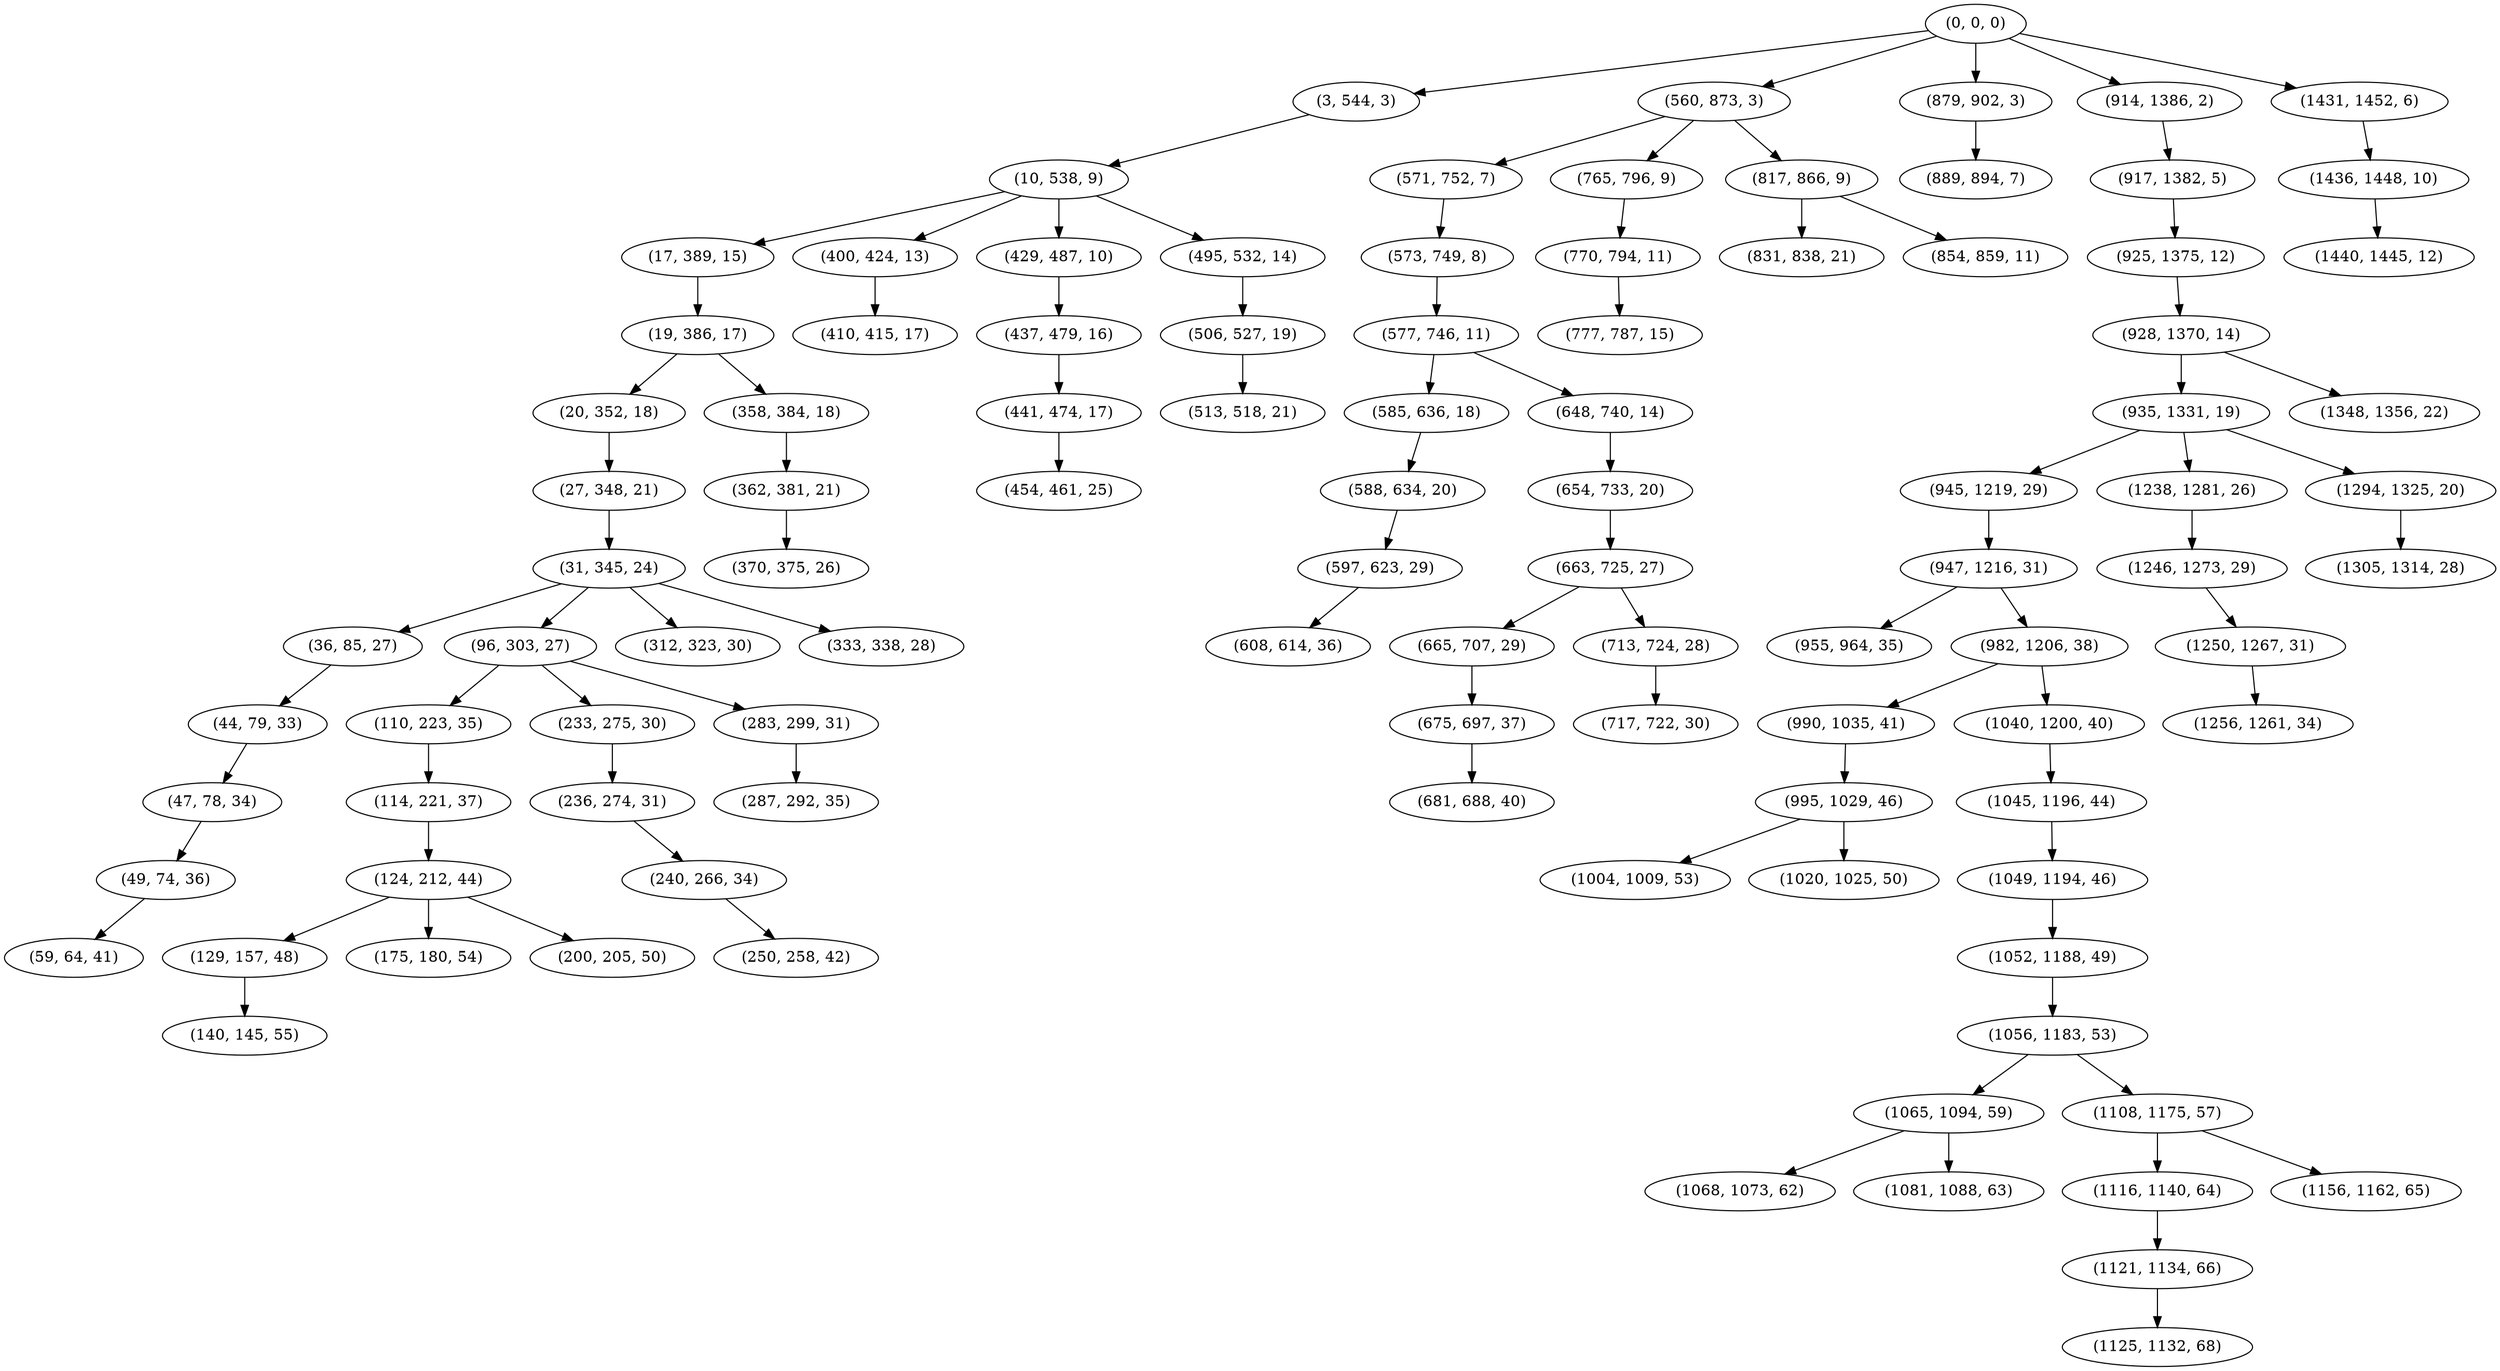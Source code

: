 digraph tree {
    "(0, 0, 0)";
    "(3, 544, 3)";
    "(10, 538, 9)";
    "(17, 389, 15)";
    "(19, 386, 17)";
    "(20, 352, 18)";
    "(27, 348, 21)";
    "(31, 345, 24)";
    "(36, 85, 27)";
    "(44, 79, 33)";
    "(47, 78, 34)";
    "(49, 74, 36)";
    "(59, 64, 41)";
    "(96, 303, 27)";
    "(110, 223, 35)";
    "(114, 221, 37)";
    "(124, 212, 44)";
    "(129, 157, 48)";
    "(140, 145, 55)";
    "(175, 180, 54)";
    "(200, 205, 50)";
    "(233, 275, 30)";
    "(236, 274, 31)";
    "(240, 266, 34)";
    "(250, 258, 42)";
    "(283, 299, 31)";
    "(287, 292, 35)";
    "(312, 323, 30)";
    "(333, 338, 28)";
    "(358, 384, 18)";
    "(362, 381, 21)";
    "(370, 375, 26)";
    "(400, 424, 13)";
    "(410, 415, 17)";
    "(429, 487, 10)";
    "(437, 479, 16)";
    "(441, 474, 17)";
    "(454, 461, 25)";
    "(495, 532, 14)";
    "(506, 527, 19)";
    "(513, 518, 21)";
    "(560, 873, 3)";
    "(571, 752, 7)";
    "(573, 749, 8)";
    "(577, 746, 11)";
    "(585, 636, 18)";
    "(588, 634, 20)";
    "(597, 623, 29)";
    "(608, 614, 36)";
    "(648, 740, 14)";
    "(654, 733, 20)";
    "(663, 725, 27)";
    "(665, 707, 29)";
    "(675, 697, 37)";
    "(681, 688, 40)";
    "(713, 724, 28)";
    "(717, 722, 30)";
    "(765, 796, 9)";
    "(770, 794, 11)";
    "(777, 787, 15)";
    "(817, 866, 9)";
    "(831, 838, 21)";
    "(854, 859, 11)";
    "(879, 902, 3)";
    "(889, 894, 7)";
    "(914, 1386, 2)";
    "(917, 1382, 5)";
    "(925, 1375, 12)";
    "(928, 1370, 14)";
    "(935, 1331, 19)";
    "(945, 1219, 29)";
    "(947, 1216, 31)";
    "(955, 964, 35)";
    "(982, 1206, 38)";
    "(990, 1035, 41)";
    "(995, 1029, 46)";
    "(1004, 1009, 53)";
    "(1020, 1025, 50)";
    "(1040, 1200, 40)";
    "(1045, 1196, 44)";
    "(1049, 1194, 46)";
    "(1052, 1188, 49)";
    "(1056, 1183, 53)";
    "(1065, 1094, 59)";
    "(1068, 1073, 62)";
    "(1081, 1088, 63)";
    "(1108, 1175, 57)";
    "(1116, 1140, 64)";
    "(1121, 1134, 66)";
    "(1125, 1132, 68)";
    "(1156, 1162, 65)";
    "(1238, 1281, 26)";
    "(1246, 1273, 29)";
    "(1250, 1267, 31)";
    "(1256, 1261, 34)";
    "(1294, 1325, 20)";
    "(1305, 1314, 28)";
    "(1348, 1356, 22)";
    "(1431, 1452, 6)";
    "(1436, 1448, 10)";
    "(1440, 1445, 12)";
    "(0, 0, 0)" -> "(3, 544, 3)";
    "(0, 0, 0)" -> "(560, 873, 3)";
    "(0, 0, 0)" -> "(879, 902, 3)";
    "(0, 0, 0)" -> "(914, 1386, 2)";
    "(0, 0, 0)" -> "(1431, 1452, 6)";
    "(3, 544, 3)" -> "(10, 538, 9)";
    "(10, 538, 9)" -> "(17, 389, 15)";
    "(10, 538, 9)" -> "(400, 424, 13)";
    "(10, 538, 9)" -> "(429, 487, 10)";
    "(10, 538, 9)" -> "(495, 532, 14)";
    "(17, 389, 15)" -> "(19, 386, 17)";
    "(19, 386, 17)" -> "(20, 352, 18)";
    "(19, 386, 17)" -> "(358, 384, 18)";
    "(20, 352, 18)" -> "(27, 348, 21)";
    "(27, 348, 21)" -> "(31, 345, 24)";
    "(31, 345, 24)" -> "(36, 85, 27)";
    "(31, 345, 24)" -> "(96, 303, 27)";
    "(31, 345, 24)" -> "(312, 323, 30)";
    "(31, 345, 24)" -> "(333, 338, 28)";
    "(36, 85, 27)" -> "(44, 79, 33)";
    "(44, 79, 33)" -> "(47, 78, 34)";
    "(47, 78, 34)" -> "(49, 74, 36)";
    "(49, 74, 36)" -> "(59, 64, 41)";
    "(96, 303, 27)" -> "(110, 223, 35)";
    "(96, 303, 27)" -> "(233, 275, 30)";
    "(96, 303, 27)" -> "(283, 299, 31)";
    "(110, 223, 35)" -> "(114, 221, 37)";
    "(114, 221, 37)" -> "(124, 212, 44)";
    "(124, 212, 44)" -> "(129, 157, 48)";
    "(124, 212, 44)" -> "(175, 180, 54)";
    "(124, 212, 44)" -> "(200, 205, 50)";
    "(129, 157, 48)" -> "(140, 145, 55)";
    "(233, 275, 30)" -> "(236, 274, 31)";
    "(236, 274, 31)" -> "(240, 266, 34)";
    "(240, 266, 34)" -> "(250, 258, 42)";
    "(283, 299, 31)" -> "(287, 292, 35)";
    "(358, 384, 18)" -> "(362, 381, 21)";
    "(362, 381, 21)" -> "(370, 375, 26)";
    "(400, 424, 13)" -> "(410, 415, 17)";
    "(429, 487, 10)" -> "(437, 479, 16)";
    "(437, 479, 16)" -> "(441, 474, 17)";
    "(441, 474, 17)" -> "(454, 461, 25)";
    "(495, 532, 14)" -> "(506, 527, 19)";
    "(506, 527, 19)" -> "(513, 518, 21)";
    "(560, 873, 3)" -> "(571, 752, 7)";
    "(560, 873, 3)" -> "(765, 796, 9)";
    "(560, 873, 3)" -> "(817, 866, 9)";
    "(571, 752, 7)" -> "(573, 749, 8)";
    "(573, 749, 8)" -> "(577, 746, 11)";
    "(577, 746, 11)" -> "(585, 636, 18)";
    "(577, 746, 11)" -> "(648, 740, 14)";
    "(585, 636, 18)" -> "(588, 634, 20)";
    "(588, 634, 20)" -> "(597, 623, 29)";
    "(597, 623, 29)" -> "(608, 614, 36)";
    "(648, 740, 14)" -> "(654, 733, 20)";
    "(654, 733, 20)" -> "(663, 725, 27)";
    "(663, 725, 27)" -> "(665, 707, 29)";
    "(663, 725, 27)" -> "(713, 724, 28)";
    "(665, 707, 29)" -> "(675, 697, 37)";
    "(675, 697, 37)" -> "(681, 688, 40)";
    "(713, 724, 28)" -> "(717, 722, 30)";
    "(765, 796, 9)" -> "(770, 794, 11)";
    "(770, 794, 11)" -> "(777, 787, 15)";
    "(817, 866, 9)" -> "(831, 838, 21)";
    "(817, 866, 9)" -> "(854, 859, 11)";
    "(879, 902, 3)" -> "(889, 894, 7)";
    "(914, 1386, 2)" -> "(917, 1382, 5)";
    "(917, 1382, 5)" -> "(925, 1375, 12)";
    "(925, 1375, 12)" -> "(928, 1370, 14)";
    "(928, 1370, 14)" -> "(935, 1331, 19)";
    "(928, 1370, 14)" -> "(1348, 1356, 22)";
    "(935, 1331, 19)" -> "(945, 1219, 29)";
    "(935, 1331, 19)" -> "(1238, 1281, 26)";
    "(935, 1331, 19)" -> "(1294, 1325, 20)";
    "(945, 1219, 29)" -> "(947, 1216, 31)";
    "(947, 1216, 31)" -> "(955, 964, 35)";
    "(947, 1216, 31)" -> "(982, 1206, 38)";
    "(982, 1206, 38)" -> "(990, 1035, 41)";
    "(982, 1206, 38)" -> "(1040, 1200, 40)";
    "(990, 1035, 41)" -> "(995, 1029, 46)";
    "(995, 1029, 46)" -> "(1004, 1009, 53)";
    "(995, 1029, 46)" -> "(1020, 1025, 50)";
    "(1040, 1200, 40)" -> "(1045, 1196, 44)";
    "(1045, 1196, 44)" -> "(1049, 1194, 46)";
    "(1049, 1194, 46)" -> "(1052, 1188, 49)";
    "(1052, 1188, 49)" -> "(1056, 1183, 53)";
    "(1056, 1183, 53)" -> "(1065, 1094, 59)";
    "(1056, 1183, 53)" -> "(1108, 1175, 57)";
    "(1065, 1094, 59)" -> "(1068, 1073, 62)";
    "(1065, 1094, 59)" -> "(1081, 1088, 63)";
    "(1108, 1175, 57)" -> "(1116, 1140, 64)";
    "(1108, 1175, 57)" -> "(1156, 1162, 65)";
    "(1116, 1140, 64)" -> "(1121, 1134, 66)";
    "(1121, 1134, 66)" -> "(1125, 1132, 68)";
    "(1238, 1281, 26)" -> "(1246, 1273, 29)";
    "(1246, 1273, 29)" -> "(1250, 1267, 31)";
    "(1250, 1267, 31)" -> "(1256, 1261, 34)";
    "(1294, 1325, 20)" -> "(1305, 1314, 28)";
    "(1431, 1452, 6)" -> "(1436, 1448, 10)";
    "(1436, 1448, 10)" -> "(1440, 1445, 12)";
}
